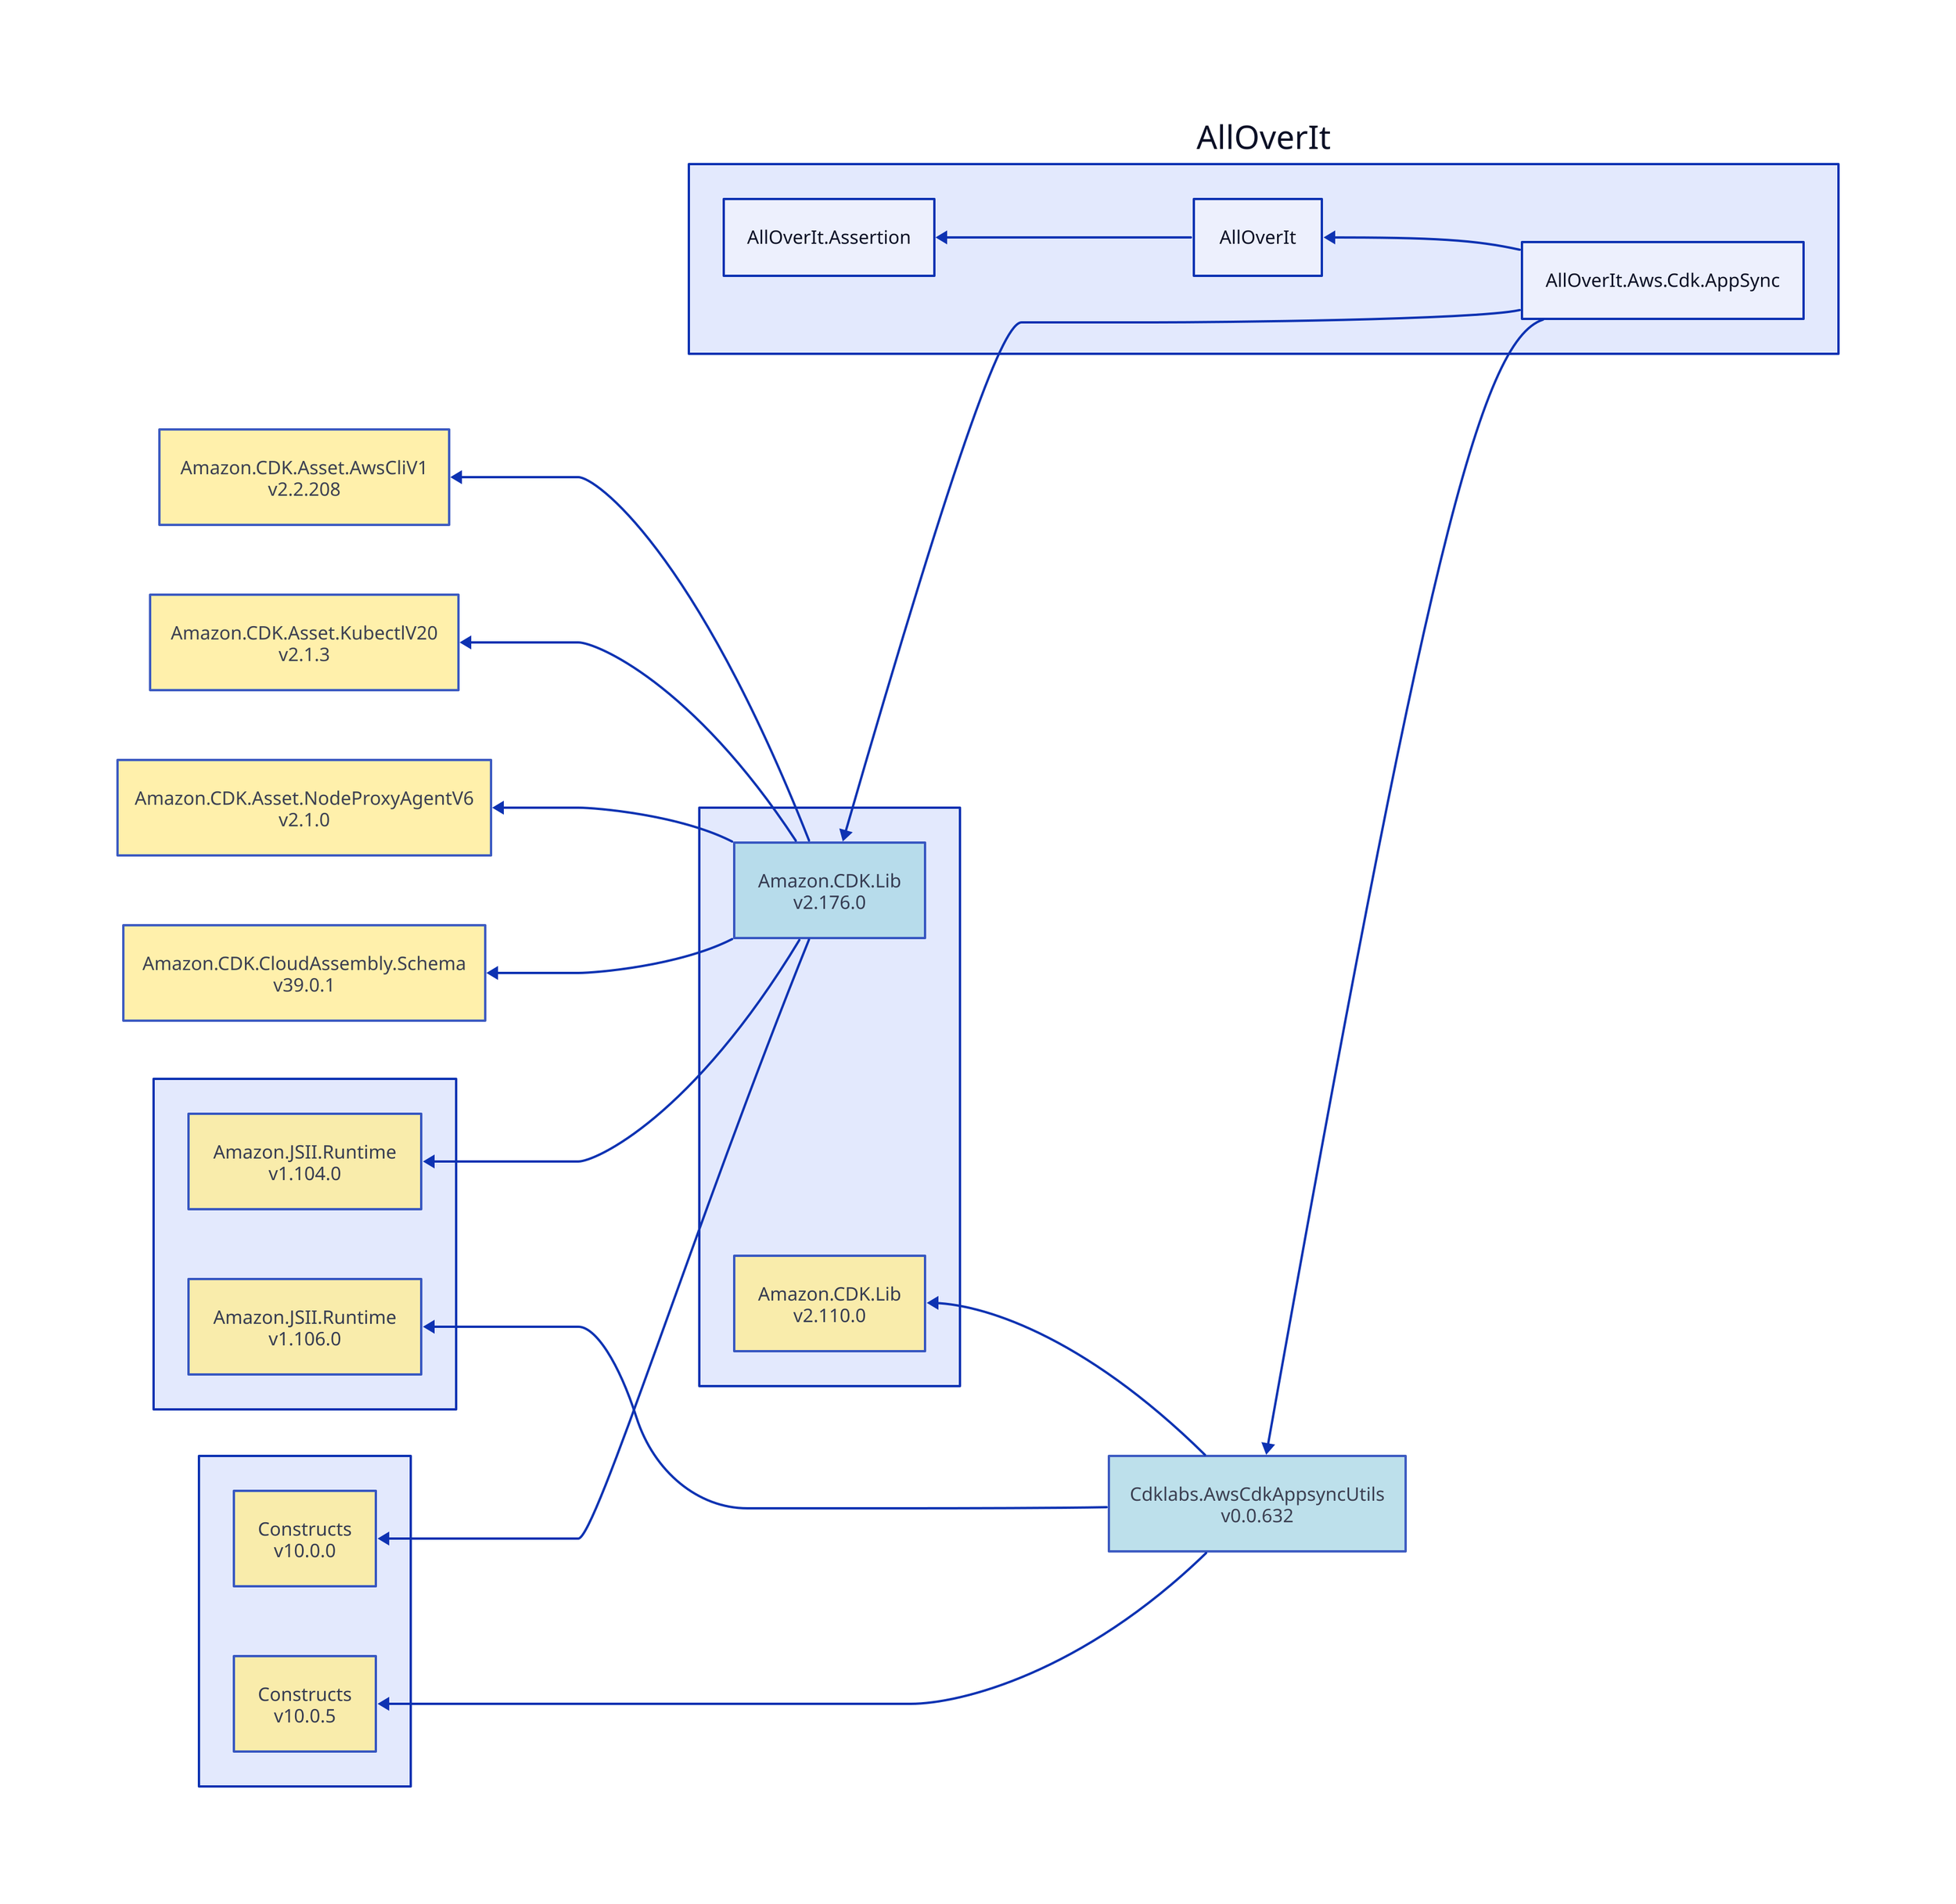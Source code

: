 direction: left

aoi: AllOverIt
aoi.alloverit-aws-cdk-appsync: AllOverIt.Aws.Cdk.AppSync
amazon-cdk-lib-group: ""
amazon-cdk-lib-group.amazon-cdk-lib_2-176-0: Amazon.CDK.Lib\nv2.176.0
amazon-cdk-lib-group.amazon-cdk-lib_2-176-0.style.fill: "#ADD8E6"
amazon-cdk-lib-group.amazon-cdk-lib_2-176-0.style.opacity: 0.8
amazon-cdk-asset-awscliv1_2-2-208: Amazon.CDK.Asset.AwsCliV1\nv2.2.208
amazon-cdk-asset-awscliv1_2-2-208.style.fill: "#FFEC96"
amazon-cdk-asset-awscliv1_2-2-208.style.opacity: 0.8
amazon-cdk-asset-awscliv1_2-2-208 <- amazon-cdk-lib-group.amazon-cdk-lib_2-176-0
amazon-cdk-asset-kubectlv20_2-1-3: Amazon.CDK.Asset.KubectlV20\nv2.1.3
amazon-cdk-asset-kubectlv20_2-1-3.style.fill: "#FFEC96"
amazon-cdk-asset-kubectlv20_2-1-3.style.opacity: 0.8
amazon-cdk-asset-kubectlv20_2-1-3 <- amazon-cdk-lib-group.amazon-cdk-lib_2-176-0
amazon-cdk-asset-nodeproxyagentv6_2-1-0: Amazon.CDK.Asset.NodeProxyAgentV6\nv2.1.0
amazon-cdk-asset-nodeproxyagentv6_2-1-0.style.fill: "#FFEC96"
amazon-cdk-asset-nodeproxyagentv6_2-1-0.style.opacity: 0.8
amazon-cdk-asset-nodeproxyagentv6_2-1-0 <- amazon-cdk-lib-group.amazon-cdk-lib_2-176-0
amazon-cdk-cloudassembly-schema_39-0-1: Amazon.CDK.CloudAssembly.Schema\nv39.0.1
amazon-cdk-cloudassembly-schema_39-0-1.style.fill: "#FFEC96"
amazon-cdk-cloudassembly-schema_39-0-1.style.opacity: 0.8
amazon-cdk-cloudassembly-schema_39-0-1 <- amazon-cdk-lib-group.amazon-cdk-lib_2-176-0
amazon-jsii-runtime-group: ""
amazon-jsii-runtime-group.amazon-jsii-runtime_1-104-0: Amazon.JSII.Runtime\nv1.104.0
amazon-jsii-runtime-group.amazon-jsii-runtime_1-104-0.style.fill: "#FFEC96"
amazon-jsii-runtime-group.amazon-jsii-runtime_1-104-0.style.opacity: 0.8
amazon-jsii-runtime-group.amazon-jsii-runtime_1-104-0 <- amazon-cdk-lib-group.amazon-cdk-lib_2-176-0
constructs-group: ""
constructs-group.constructs_10-0-0: Constructs\nv10.0.0
constructs-group.constructs_10-0-0.style.fill: "#FFEC96"
constructs-group.constructs_10-0-0.style.opacity: 0.8
constructs-group.constructs_10-0-0 <- amazon-cdk-lib-group.amazon-cdk-lib_2-176-0
amazon-cdk-lib-group.amazon-cdk-lib_2-176-0 <- aoi.alloverit-aws-cdk-appsync
cdklabs-awscdkappsyncutils_0-0-632: Cdklabs.AwsCdkAppsyncUtils\nv0.0.632
cdklabs-awscdkappsyncutils_0-0-632.style.fill: "#ADD8E6"
cdklabs-awscdkappsyncutils_0-0-632.style.opacity: 0.8
amazon-cdk-lib-group.amazon-cdk-lib_2-110-0: Amazon.CDK.Lib\nv2.110.0
amazon-cdk-lib-group.amazon-cdk-lib_2-110-0.style.fill: "#FFEC96"
amazon-cdk-lib-group.amazon-cdk-lib_2-110-0.style.opacity: 0.8
amazon-cdk-lib-group.amazon-cdk-lib_2-110-0 <- cdklabs-awscdkappsyncutils_0-0-632
amazon-jsii-runtime-group.amazon-jsii-runtime_1-106-0: Amazon.JSII.Runtime\nv1.106.0
amazon-jsii-runtime-group.amazon-jsii-runtime_1-106-0.style.fill: "#FFEC96"
amazon-jsii-runtime-group.amazon-jsii-runtime_1-106-0.style.opacity: 0.8
amazon-jsii-runtime-group.amazon-jsii-runtime_1-106-0 <- cdklabs-awscdkappsyncutils_0-0-632
constructs-group.constructs_10-0-5: Constructs\nv10.0.5
constructs-group.constructs_10-0-5.style.fill: "#FFEC96"
constructs-group.constructs_10-0-5.style.opacity: 0.8
constructs-group.constructs_10-0-5 <- cdklabs-awscdkappsyncutils_0-0-632
cdklabs-awscdkappsyncutils_0-0-632 <- aoi.alloverit-aws-cdk-appsync
aoi.alloverit: AllOverIt
aoi.alloverit-assertion: AllOverIt.Assertion
aoi.alloverit-assertion <- aoi.alloverit
aoi.alloverit <- aoi.alloverit-aws-cdk-appsync
